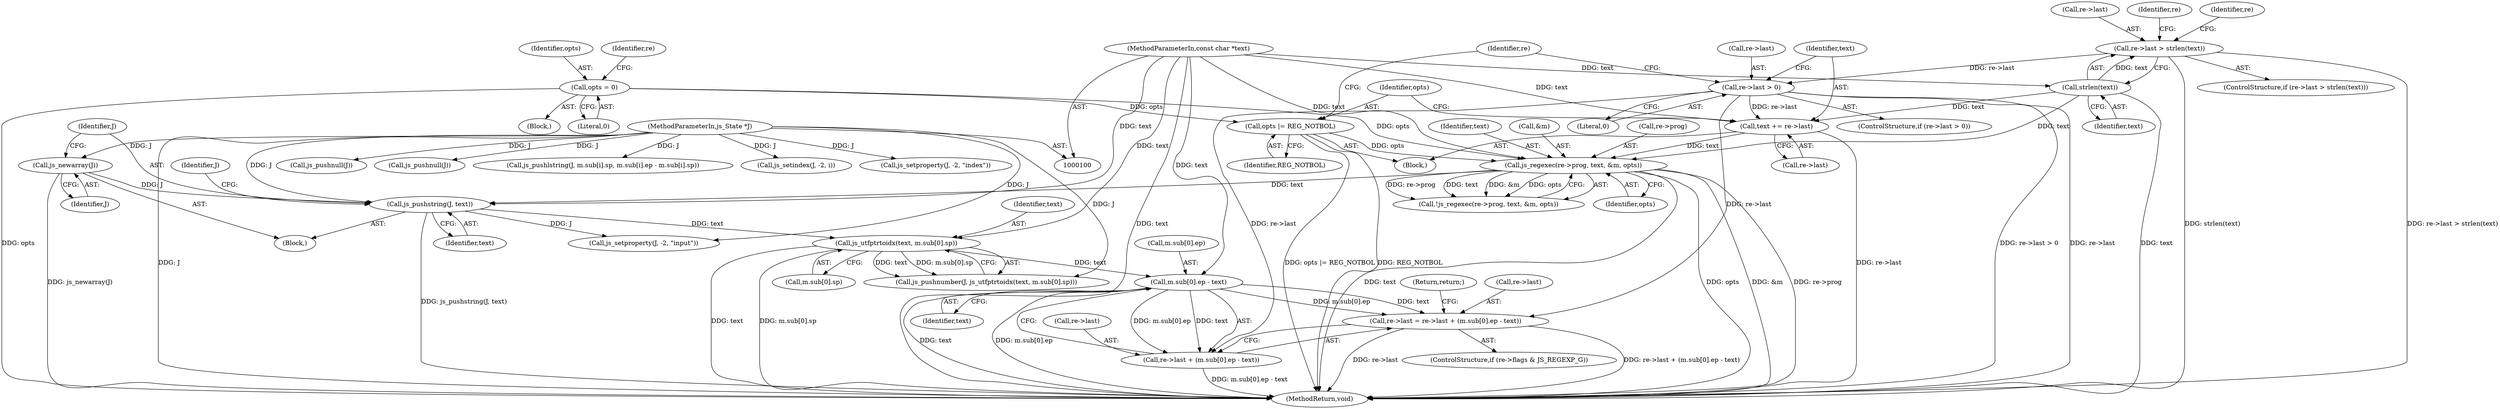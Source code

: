digraph "1_mujs_00d4606c3baf813b7b1c176823b2729bf51002a2_0@array" {
"1000241" [label="(Call,m.sub[0].ep - text)"];
"1000172" [label="(Call,js_utfptrtoidx(text, m.sub[0].sp))"];
"1000162" [label="(Call,js_pushstring(J, text))"];
"1000160" [label="(Call,js_newarray(J))"];
"1000101" [label="(MethodParameterIn,js_State *J)"];
"1000151" [label="(Call,js_regexec(re->prog, text, &m, opts))"];
"1000141" [label="(Call,text += re->last)"];
"1000135" [label="(Call,re->last > 0)"];
"1000119" [label="(Call,re->last > strlen(text))"];
"1000123" [label="(Call,strlen(text))"];
"1000103" [label="(MethodParameterIn,const char *text)"];
"1000146" [label="(Call,opts |= REG_NOTBOL)"];
"1000108" [label="(Call,opts = 0)"];
"1000233" [label="(Call,re->last = re->last + (m.sub[0].ep - text))"];
"1000237" [label="(Call,re->last + (m.sub[0].ep - text))"];
"1000108" [label="(Call,opts = 0)"];
"1000249" [label="(Identifier,text)"];
"1000142" [label="(Identifier,text)"];
"1000109" [label="(Identifier,opts)"];
"1000170" [label="(Call,js_pushnumber(J, js_utfptrtoidx(text, m.sub[0].sp)))"];
"1000101" [label="(MethodParameterIn,js_State *J)"];
"1000163" [label="(Identifier,J)"];
"1000151" [label="(Call,js_regexec(re->prog, text, &m, opts))"];
"1000237" [label="(Call,re->last + (m.sub[0].ep - text))"];
"1000242" [label="(Call,m.sub[0].ep)"];
"1000264" [label="(MethodReturn,void)"];
"1000136" [label="(Call,re->last)"];
"1000114" [label="(Identifier,re)"];
"1000120" [label="(Call,re->last)"];
"1000110" [label="(Literal,0)"];
"1000166" [label="(Identifier,J)"];
"1000174" [label="(Call,m.sub[0].sp)"];
"1000119" [label="(Call,re->last > strlen(text))"];
"1000124" [label="(Identifier,text)"];
"1000118" [label="(ControlStructure,if (re->last > strlen(text)))"];
"1000141" [label="(Call,text += re->last)"];
"1000135" [label="(Call,re->last > 0)"];
"1000173" [label="(Identifier,text)"];
"1000123" [label="(Call,strlen(text))"];
"1000147" [label="(Identifier,opts)"];
"1000137" [label="(Identifier,re)"];
"1000262" [label="(Call,js_pushnull(J))"];
"1000156" [label="(Call,&m)"];
"1000131" [label="(Call,js_pushnull(J))"];
"1000150" [label="(Call,!js_regexec(re->prog, text, &m, opts))"];
"1000152" [label="(Call,re->prog)"];
"1000241" [label="(Call,m.sub[0].ep - text)"];
"1000227" [label="(ControlStructure,if (re->flags & JS_REGEXP_G))"];
"1000159" [label="(Block,)"];
"1000128" [label="(Identifier,re)"];
"1000165" [label="(Call,js_setproperty(J, -2, \"input\"))"];
"1000238" [label="(Call,re->last)"];
"1000172" [label="(Call,js_utfptrtoidx(text, m.sub[0].sp))"];
"1000198" [label="(Call,js_pushlstring(J, m.sub[i].sp, m.sub[i].ep - m.sub[i].sp))"];
"1000161" [label="(Identifier,J)"];
"1000222" [label="(Call,js_setindex(J, -2, i))"];
"1000158" [label="(Identifier,opts)"];
"1000181" [label="(Call,js_setproperty(J, -2, \"index\"))"];
"1000134" [label="(ControlStructure,if (re->last > 0))"];
"1000233" [label="(Call,re->last = re->last + (m.sub[0].ep - text))"];
"1000234" [label="(Call,re->last)"];
"1000250" [label="(Return,return;)"];
"1000155" [label="(Identifier,text)"];
"1000139" [label="(Literal,0)"];
"1000148" [label="(Identifier,REG_NOTBOL)"];
"1000103" [label="(MethodParameterIn,const char *text)"];
"1000162" [label="(Call,js_pushstring(J, text))"];
"1000164" [label="(Identifier,text)"];
"1000160" [label="(Call,js_newarray(J))"];
"1000143" [label="(Call,re->last)"];
"1000146" [label="(Call,opts |= REG_NOTBOL)"];
"1000104" [label="(Block,)"];
"1000153" [label="(Identifier,re)"];
"1000140" [label="(Block,)"];
"1000241" -> "1000237"  [label="AST: "];
"1000241" -> "1000249"  [label="CFG: "];
"1000242" -> "1000241"  [label="AST: "];
"1000249" -> "1000241"  [label="AST: "];
"1000237" -> "1000241"  [label="CFG: "];
"1000241" -> "1000264"  [label="DDG: m.sub[0].ep"];
"1000241" -> "1000264"  [label="DDG: text"];
"1000241" -> "1000233"  [label="DDG: m.sub[0].ep"];
"1000241" -> "1000233"  [label="DDG: text"];
"1000241" -> "1000237"  [label="DDG: m.sub[0].ep"];
"1000241" -> "1000237"  [label="DDG: text"];
"1000172" -> "1000241"  [label="DDG: text"];
"1000103" -> "1000241"  [label="DDG: text"];
"1000172" -> "1000170"  [label="AST: "];
"1000172" -> "1000174"  [label="CFG: "];
"1000173" -> "1000172"  [label="AST: "];
"1000174" -> "1000172"  [label="AST: "];
"1000170" -> "1000172"  [label="CFG: "];
"1000172" -> "1000264"  [label="DDG: text"];
"1000172" -> "1000264"  [label="DDG: m.sub[0].sp"];
"1000172" -> "1000170"  [label="DDG: text"];
"1000172" -> "1000170"  [label="DDG: m.sub[0].sp"];
"1000162" -> "1000172"  [label="DDG: text"];
"1000103" -> "1000172"  [label="DDG: text"];
"1000162" -> "1000159"  [label="AST: "];
"1000162" -> "1000164"  [label="CFG: "];
"1000163" -> "1000162"  [label="AST: "];
"1000164" -> "1000162"  [label="AST: "];
"1000166" -> "1000162"  [label="CFG: "];
"1000162" -> "1000264"  [label="DDG: js_pushstring(J, text)"];
"1000160" -> "1000162"  [label="DDG: J"];
"1000101" -> "1000162"  [label="DDG: J"];
"1000151" -> "1000162"  [label="DDG: text"];
"1000103" -> "1000162"  [label="DDG: text"];
"1000162" -> "1000165"  [label="DDG: J"];
"1000160" -> "1000159"  [label="AST: "];
"1000160" -> "1000161"  [label="CFG: "];
"1000161" -> "1000160"  [label="AST: "];
"1000163" -> "1000160"  [label="CFG: "];
"1000160" -> "1000264"  [label="DDG: js_newarray(J)"];
"1000101" -> "1000160"  [label="DDG: J"];
"1000101" -> "1000100"  [label="AST: "];
"1000101" -> "1000264"  [label="DDG: J"];
"1000101" -> "1000131"  [label="DDG: J"];
"1000101" -> "1000165"  [label="DDG: J"];
"1000101" -> "1000170"  [label="DDG: J"];
"1000101" -> "1000181"  [label="DDG: J"];
"1000101" -> "1000198"  [label="DDG: J"];
"1000101" -> "1000222"  [label="DDG: J"];
"1000101" -> "1000262"  [label="DDG: J"];
"1000151" -> "1000150"  [label="AST: "];
"1000151" -> "1000158"  [label="CFG: "];
"1000152" -> "1000151"  [label="AST: "];
"1000155" -> "1000151"  [label="AST: "];
"1000156" -> "1000151"  [label="AST: "];
"1000158" -> "1000151"  [label="AST: "];
"1000150" -> "1000151"  [label="CFG: "];
"1000151" -> "1000264"  [label="DDG: &m"];
"1000151" -> "1000264"  [label="DDG: re->prog"];
"1000151" -> "1000264"  [label="DDG: text"];
"1000151" -> "1000264"  [label="DDG: opts"];
"1000151" -> "1000150"  [label="DDG: re->prog"];
"1000151" -> "1000150"  [label="DDG: text"];
"1000151" -> "1000150"  [label="DDG: &m"];
"1000151" -> "1000150"  [label="DDG: opts"];
"1000141" -> "1000151"  [label="DDG: text"];
"1000123" -> "1000151"  [label="DDG: text"];
"1000103" -> "1000151"  [label="DDG: text"];
"1000146" -> "1000151"  [label="DDG: opts"];
"1000108" -> "1000151"  [label="DDG: opts"];
"1000141" -> "1000140"  [label="AST: "];
"1000141" -> "1000143"  [label="CFG: "];
"1000142" -> "1000141"  [label="AST: "];
"1000143" -> "1000141"  [label="AST: "];
"1000147" -> "1000141"  [label="CFG: "];
"1000141" -> "1000264"  [label="DDG: re->last"];
"1000135" -> "1000141"  [label="DDG: re->last"];
"1000123" -> "1000141"  [label="DDG: text"];
"1000103" -> "1000141"  [label="DDG: text"];
"1000135" -> "1000134"  [label="AST: "];
"1000135" -> "1000139"  [label="CFG: "];
"1000136" -> "1000135"  [label="AST: "];
"1000139" -> "1000135"  [label="AST: "];
"1000142" -> "1000135"  [label="CFG: "];
"1000153" -> "1000135"  [label="CFG: "];
"1000135" -> "1000264"  [label="DDG: re->last > 0"];
"1000135" -> "1000264"  [label="DDG: re->last"];
"1000119" -> "1000135"  [label="DDG: re->last"];
"1000135" -> "1000233"  [label="DDG: re->last"];
"1000135" -> "1000237"  [label="DDG: re->last"];
"1000119" -> "1000118"  [label="AST: "];
"1000119" -> "1000123"  [label="CFG: "];
"1000120" -> "1000119"  [label="AST: "];
"1000123" -> "1000119"  [label="AST: "];
"1000128" -> "1000119"  [label="CFG: "];
"1000137" -> "1000119"  [label="CFG: "];
"1000119" -> "1000264"  [label="DDG: strlen(text)"];
"1000119" -> "1000264"  [label="DDG: re->last > strlen(text)"];
"1000123" -> "1000119"  [label="DDG: text"];
"1000123" -> "1000124"  [label="CFG: "];
"1000124" -> "1000123"  [label="AST: "];
"1000123" -> "1000264"  [label="DDG: text"];
"1000103" -> "1000123"  [label="DDG: text"];
"1000103" -> "1000100"  [label="AST: "];
"1000103" -> "1000264"  [label="DDG: text"];
"1000146" -> "1000140"  [label="AST: "];
"1000146" -> "1000148"  [label="CFG: "];
"1000147" -> "1000146"  [label="AST: "];
"1000148" -> "1000146"  [label="AST: "];
"1000153" -> "1000146"  [label="CFG: "];
"1000146" -> "1000264"  [label="DDG: REG_NOTBOL"];
"1000146" -> "1000264"  [label="DDG: opts |= REG_NOTBOL"];
"1000108" -> "1000146"  [label="DDG: opts"];
"1000108" -> "1000104"  [label="AST: "];
"1000108" -> "1000110"  [label="CFG: "];
"1000109" -> "1000108"  [label="AST: "];
"1000110" -> "1000108"  [label="AST: "];
"1000114" -> "1000108"  [label="CFG: "];
"1000108" -> "1000264"  [label="DDG: opts"];
"1000233" -> "1000227"  [label="AST: "];
"1000233" -> "1000237"  [label="CFG: "];
"1000234" -> "1000233"  [label="AST: "];
"1000237" -> "1000233"  [label="AST: "];
"1000250" -> "1000233"  [label="CFG: "];
"1000233" -> "1000264"  [label="DDG: re->last + (m.sub[0].ep - text)"];
"1000233" -> "1000264"  [label="DDG: re->last"];
"1000238" -> "1000237"  [label="AST: "];
"1000237" -> "1000264"  [label="DDG: m.sub[0].ep - text"];
}
